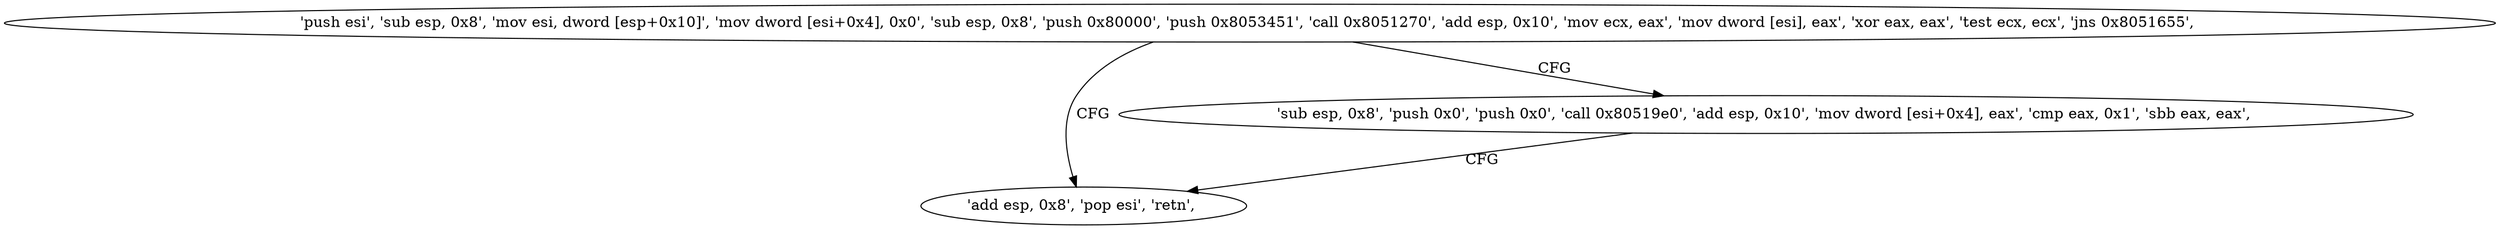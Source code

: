digraph "func" {
"134551056" [label = "'push esi', 'sub esp, 0x8', 'mov esi, dword [esp+0x10]', 'mov dword [esi+0x4], 0x0', 'sub esp, 0x8', 'push 0x80000', 'push 0x8053451', 'call 0x8051270', 'add esp, 0x10', 'mov ecx, eax', 'mov dword [esi], eax', 'xor eax, eax', 'test ecx, ecx', 'jns 0x8051655', " ]
"134551125" [label = "'add esp, 0x8', 'pop esi', 'retn', " ]
"134551102" [label = "'sub esp, 0x8', 'push 0x0', 'push 0x0', 'call 0x80519e0', 'add esp, 0x10', 'mov dword [esi+0x4], eax', 'cmp eax, 0x1', 'sbb eax, eax', " ]
"134551056" -> "134551125" [ label = "CFG" ]
"134551056" -> "134551102" [ label = "CFG" ]
"134551102" -> "134551125" [ label = "CFG" ]
}
